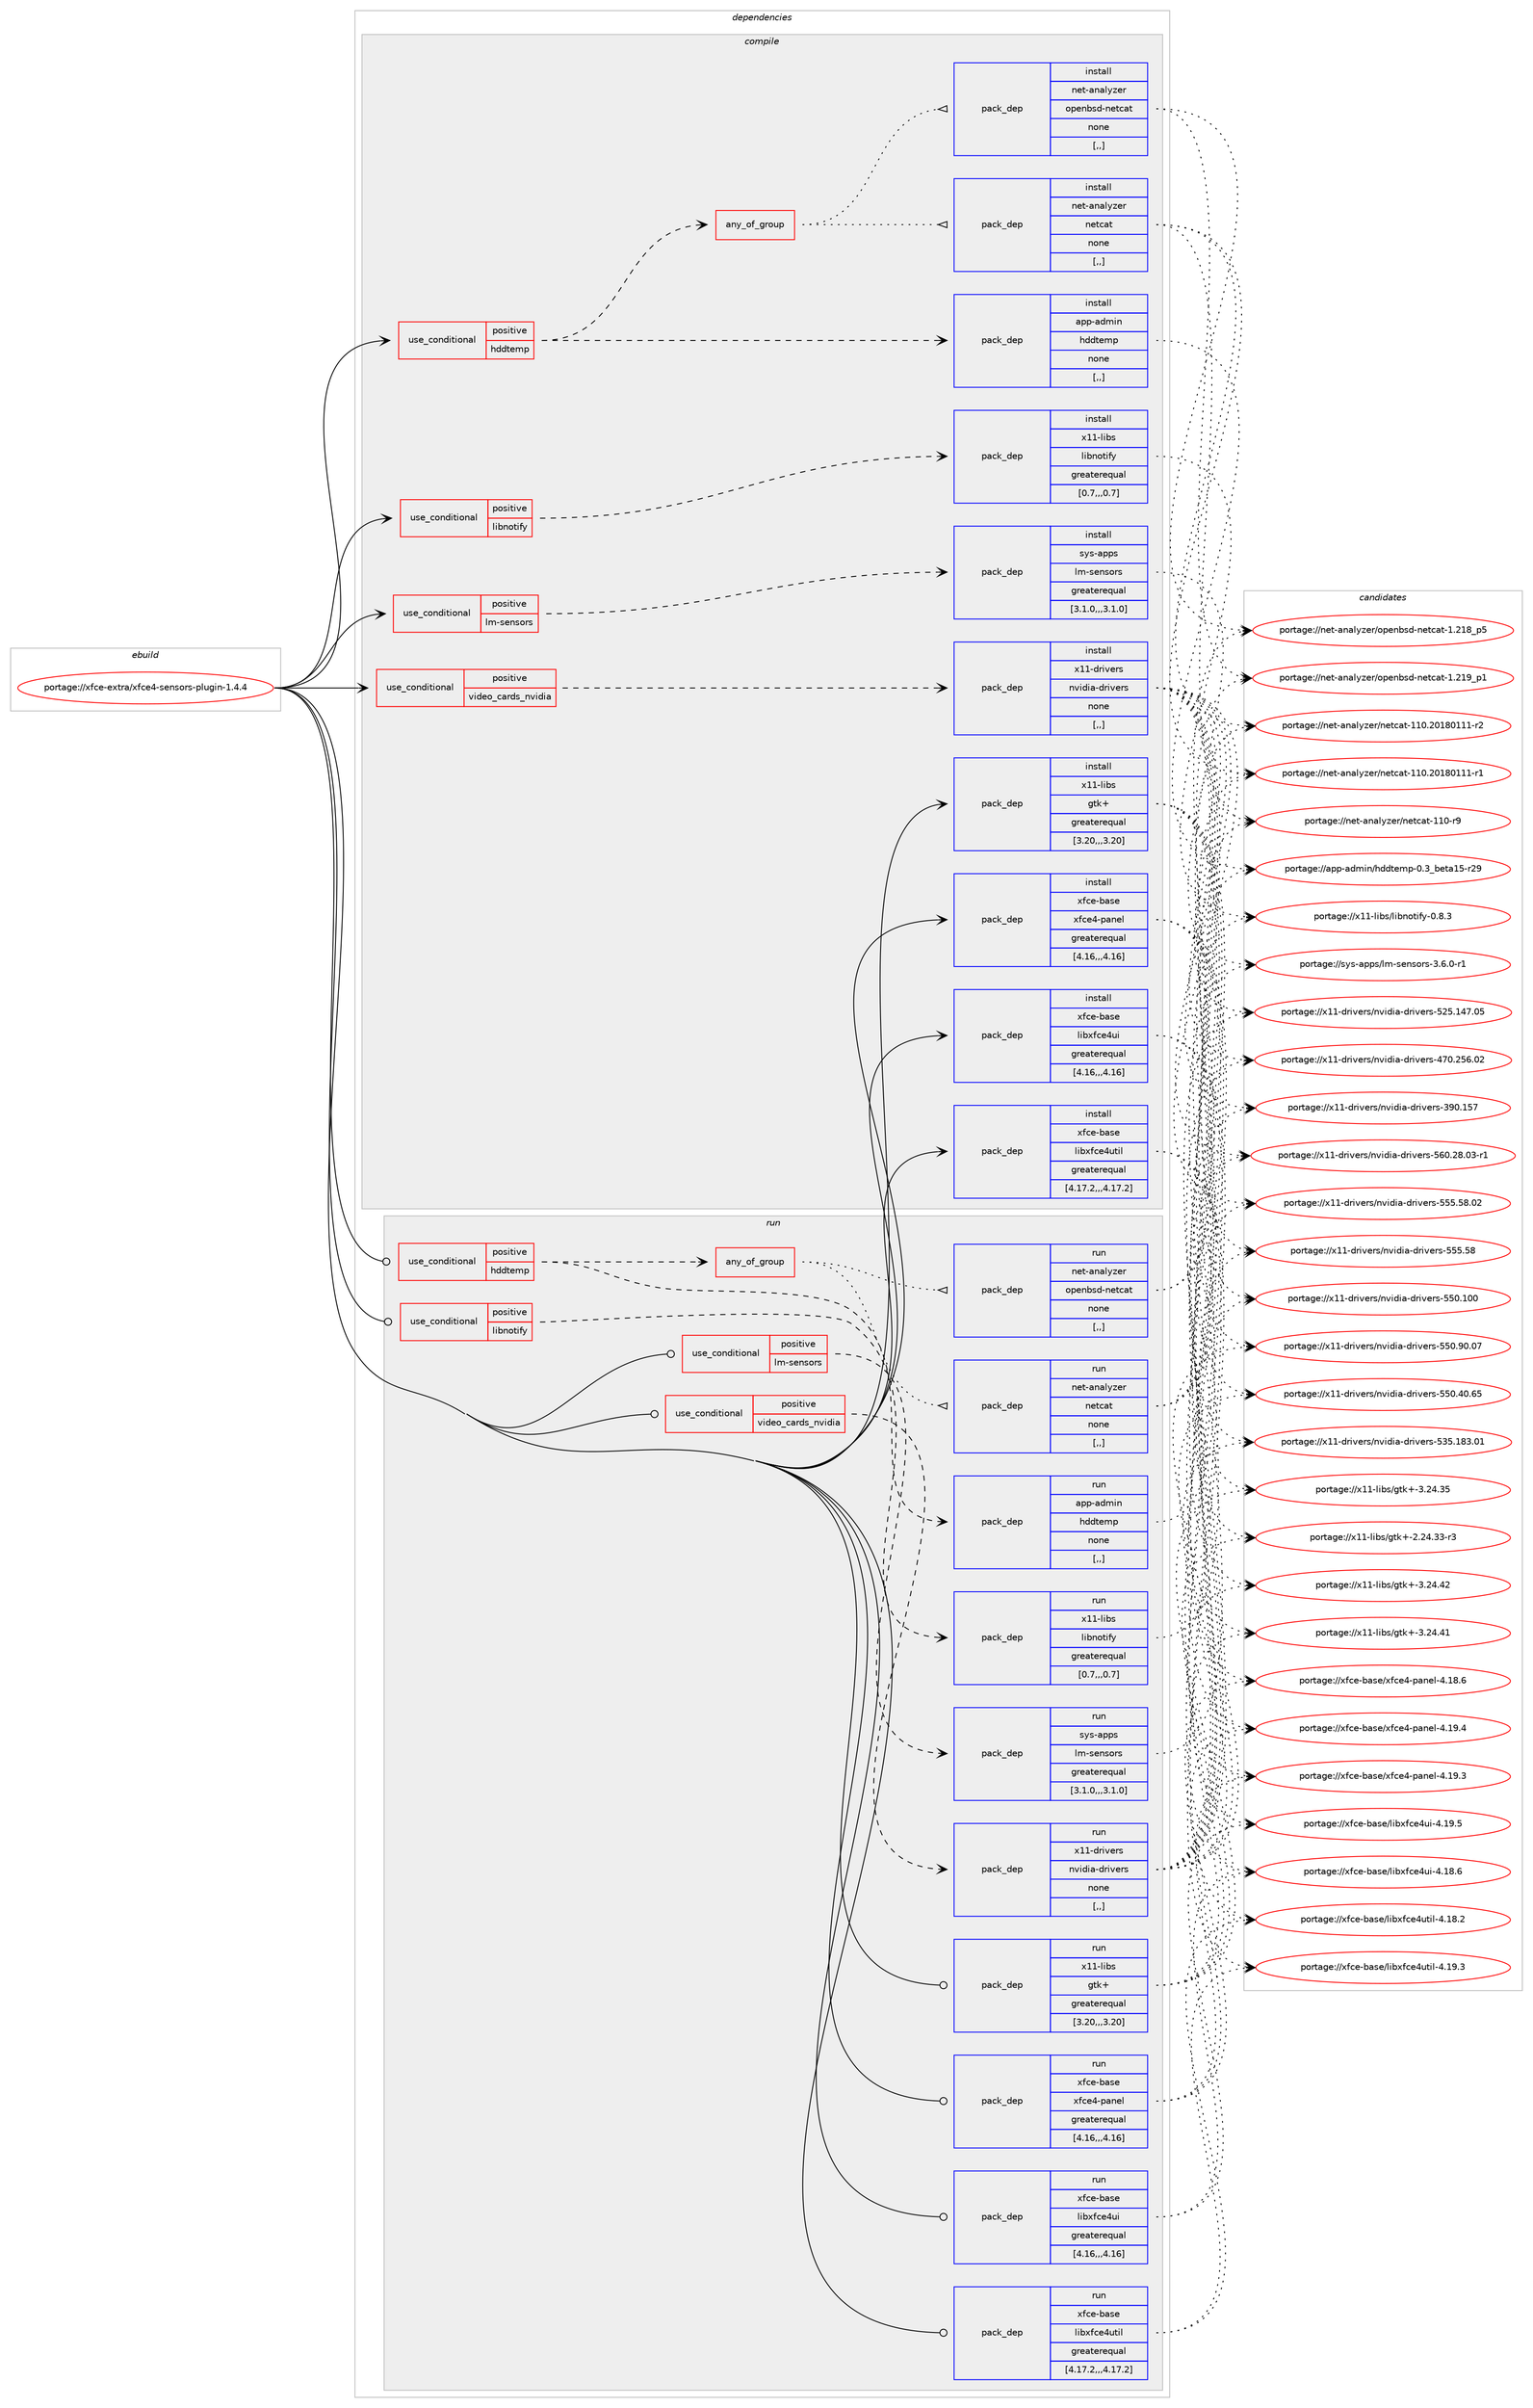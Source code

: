 digraph prolog {

# *************
# Graph options
# *************

newrank=true;
concentrate=true;
compound=true;
graph [rankdir=LR,fontname=Helvetica,fontsize=10,ranksep=1.5];#, ranksep=2.5, nodesep=0.2];
edge  [arrowhead=vee];
node  [fontname=Helvetica,fontsize=10];

# **********
# The ebuild
# **********

subgraph cluster_leftcol {
color=gray;
label=<<i>ebuild</i>>;
id [label="portage://xfce-extra/xfce4-sensors-plugin-1.4.4", color=red, width=4, href="../xfce-extra/xfce4-sensors-plugin-1.4.4.svg"];
}

# ****************
# The dependencies
# ****************

subgraph cluster_midcol {
color=gray;
label=<<i>dependencies</i>>;
subgraph cluster_compile {
fillcolor="#eeeeee";
style=filled;
label=<<i>compile</i>>;
subgraph cond124767 {
dependency474522 [label=<<TABLE BORDER="0" CELLBORDER="1" CELLSPACING="0" CELLPADDING="4"><TR><TD ROWSPAN="3" CELLPADDING="10">use_conditional</TD></TR><TR><TD>positive</TD></TR><TR><TD>hddtemp</TD></TR></TABLE>>, shape=none, color=red];
subgraph pack346302 {
dependency474523 [label=<<TABLE BORDER="0" CELLBORDER="1" CELLSPACING="0" CELLPADDING="4" WIDTH="220"><TR><TD ROWSPAN="6" CELLPADDING="30">pack_dep</TD></TR><TR><TD WIDTH="110">install</TD></TR><TR><TD>app-admin</TD></TR><TR><TD>hddtemp</TD></TR><TR><TD>none</TD></TR><TR><TD>[,,]</TD></TR></TABLE>>, shape=none, color=blue];
}
dependency474522:e -> dependency474523:w [weight=20,style="dashed",arrowhead="vee"];
subgraph any3200 {
dependency474524 [label=<<TABLE BORDER="0" CELLBORDER="1" CELLSPACING="0" CELLPADDING="4"><TR><TD CELLPADDING="10">any_of_group</TD></TR></TABLE>>, shape=none, color=red];subgraph pack346303 {
dependency474525 [label=<<TABLE BORDER="0" CELLBORDER="1" CELLSPACING="0" CELLPADDING="4" WIDTH="220"><TR><TD ROWSPAN="6" CELLPADDING="30">pack_dep</TD></TR><TR><TD WIDTH="110">install</TD></TR><TR><TD>net-analyzer</TD></TR><TR><TD>openbsd-netcat</TD></TR><TR><TD>none</TD></TR><TR><TD>[,,]</TD></TR></TABLE>>, shape=none, color=blue];
}
dependency474524:e -> dependency474525:w [weight=20,style="dotted",arrowhead="oinv"];
subgraph pack346304 {
dependency474526 [label=<<TABLE BORDER="0" CELLBORDER="1" CELLSPACING="0" CELLPADDING="4" WIDTH="220"><TR><TD ROWSPAN="6" CELLPADDING="30">pack_dep</TD></TR><TR><TD WIDTH="110">install</TD></TR><TR><TD>net-analyzer</TD></TR><TR><TD>netcat</TD></TR><TR><TD>none</TD></TR><TR><TD>[,,]</TD></TR></TABLE>>, shape=none, color=blue];
}
dependency474524:e -> dependency474526:w [weight=20,style="dotted",arrowhead="oinv"];
}
dependency474522:e -> dependency474524:w [weight=20,style="dashed",arrowhead="vee"];
}
id:e -> dependency474522:w [weight=20,style="solid",arrowhead="vee"];
subgraph cond124768 {
dependency474527 [label=<<TABLE BORDER="0" CELLBORDER="1" CELLSPACING="0" CELLPADDING="4"><TR><TD ROWSPAN="3" CELLPADDING="10">use_conditional</TD></TR><TR><TD>positive</TD></TR><TR><TD>libnotify</TD></TR></TABLE>>, shape=none, color=red];
subgraph pack346305 {
dependency474528 [label=<<TABLE BORDER="0" CELLBORDER="1" CELLSPACING="0" CELLPADDING="4" WIDTH="220"><TR><TD ROWSPAN="6" CELLPADDING="30">pack_dep</TD></TR><TR><TD WIDTH="110">install</TD></TR><TR><TD>x11-libs</TD></TR><TR><TD>libnotify</TD></TR><TR><TD>greaterequal</TD></TR><TR><TD>[0.7,,,0.7]</TD></TR></TABLE>>, shape=none, color=blue];
}
dependency474527:e -> dependency474528:w [weight=20,style="dashed",arrowhead="vee"];
}
id:e -> dependency474527:w [weight=20,style="solid",arrowhead="vee"];
subgraph cond124769 {
dependency474529 [label=<<TABLE BORDER="0" CELLBORDER="1" CELLSPACING="0" CELLPADDING="4"><TR><TD ROWSPAN="3" CELLPADDING="10">use_conditional</TD></TR><TR><TD>positive</TD></TR><TR><TD>lm-sensors</TD></TR></TABLE>>, shape=none, color=red];
subgraph pack346306 {
dependency474530 [label=<<TABLE BORDER="0" CELLBORDER="1" CELLSPACING="0" CELLPADDING="4" WIDTH="220"><TR><TD ROWSPAN="6" CELLPADDING="30">pack_dep</TD></TR><TR><TD WIDTH="110">install</TD></TR><TR><TD>sys-apps</TD></TR><TR><TD>lm-sensors</TD></TR><TR><TD>greaterequal</TD></TR><TR><TD>[3.1.0,,,3.1.0]</TD></TR></TABLE>>, shape=none, color=blue];
}
dependency474529:e -> dependency474530:w [weight=20,style="dashed",arrowhead="vee"];
}
id:e -> dependency474529:w [weight=20,style="solid",arrowhead="vee"];
subgraph cond124770 {
dependency474531 [label=<<TABLE BORDER="0" CELLBORDER="1" CELLSPACING="0" CELLPADDING="4"><TR><TD ROWSPAN="3" CELLPADDING="10">use_conditional</TD></TR><TR><TD>positive</TD></TR><TR><TD>video_cards_nvidia</TD></TR></TABLE>>, shape=none, color=red];
subgraph pack346307 {
dependency474532 [label=<<TABLE BORDER="0" CELLBORDER="1" CELLSPACING="0" CELLPADDING="4" WIDTH="220"><TR><TD ROWSPAN="6" CELLPADDING="30">pack_dep</TD></TR><TR><TD WIDTH="110">install</TD></TR><TR><TD>x11-drivers</TD></TR><TR><TD>nvidia-drivers</TD></TR><TR><TD>none</TD></TR><TR><TD>[,,]</TD></TR></TABLE>>, shape=none, color=blue];
}
dependency474531:e -> dependency474532:w [weight=20,style="dashed",arrowhead="vee"];
}
id:e -> dependency474531:w [weight=20,style="solid",arrowhead="vee"];
subgraph pack346308 {
dependency474533 [label=<<TABLE BORDER="0" CELLBORDER="1" CELLSPACING="0" CELLPADDING="4" WIDTH="220"><TR><TD ROWSPAN="6" CELLPADDING="30">pack_dep</TD></TR><TR><TD WIDTH="110">install</TD></TR><TR><TD>x11-libs</TD></TR><TR><TD>gtk+</TD></TR><TR><TD>greaterequal</TD></TR><TR><TD>[3.20,,,3.20]</TD></TR></TABLE>>, shape=none, color=blue];
}
id:e -> dependency474533:w [weight=20,style="solid",arrowhead="vee"];
subgraph pack346309 {
dependency474534 [label=<<TABLE BORDER="0" CELLBORDER="1" CELLSPACING="0" CELLPADDING="4" WIDTH="220"><TR><TD ROWSPAN="6" CELLPADDING="30">pack_dep</TD></TR><TR><TD WIDTH="110">install</TD></TR><TR><TD>xfce-base</TD></TR><TR><TD>libxfce4ui</TD></TR><TR><TD>greaterequal</TD></TR><TR><TD>[4.16,,,4.16]</TD></TR></TABLE>>, shape=none, color=blue];
}
id:e -> dependency474534:w [weight=20,style="solid",arrowhead="vee"];
subgraph pack346310 {
dependency474535 [label=<<TABLE BORDER="0" CELLBORDER="1" CELLSPACING="0" CELLPADDING="4" WIDTH="220"><TR><TD ROWSPAN="6" CELLPADDING="30">pack_dep</TD></TR><TR><TD WIDTH="110">install</TD></TR><TR><TD>xfce-base</TD></TR><TR><TD>libxfce4util</TD></TR><TR><TD>greaterequal</TD></TR><TR><TD>[4.17.2,,,4.17.2]</TD></TR></TABLE>>, shape=none, color=blue];
}
id:e -> dependency474535:w [weight=20,style="solid",arrowhead="vee"];
subgraph pack346311 {
dependency474536 [label=<<TABLE BORDER="0" CELLBORDER="1" CELLSPACING="0" CELLPADDING="4" WIDTH="220"><TR><TD ROWSPAN="6" CELLPADDING="30">pack_dep</TD></TR><TR><TD WIDTH="110">install</TD></TR><TR><TD>xfce-base</TD></TR><TR><TD>xfce4-panel</TD></TR><TR><TD>greaterequal</TD></TR><TR><TD>[4.16,,,4.16]</TD></TR></TABLE>>, shape=none, color=blue];
}
id:e -> dependency474536:w [weight=20,style="solid",arrowhead="vee"];
}
subgraph cluster_compileandrun {
fillcolor="#eeeeee";
style=filled;
label=<<i>compile and run</i>>;
}
subgraph cluster_run {
fillcolor="#eeeeee";
style=filled;
label=<<i>run</i>>;
subgraph cond124771 {
dependency474537 [label=<<TABLE BORDER="0" CELLBORDER="1" CELLSPACING="0" CELLPADDING="4"><TR><TD ROWSPAN="3" CELLPADDING="10">use_conditional</TD></TR><TR><TD>positive</TD></TR><TR><TD>hddtemp</TD></TR></TABLE>>, shape=none, color=red];
subgraph pack346312 {
dependency474538 [label=<<TABLE BORDER="0" CELLBORDER="1" CELLSPACING="0" CELLPADDING="4" WIDTH="220"><TR><TD ROWSPAN="6" CELLPADDING="30">pack_dep</TD></TR><TR><TD WIDTH="110">run</TD></TR><TR><TD>app-admin</TD></TR><TR><TD>hddtemp</TD></TR><TR><TD>none</TD></TR><TR><TD>[,,]</TD></TR></TABLE>>, shape=none, color=blue];
}
dependency474537:e -> dependency474538:w [weight=20,style="dashed",arrowhead="vee"];
subgraph any3201 {
dependency474539 [label=<<TABLE BORDER="0" CELLBORDER="1" CELLSPACING="0" CELLPADDING="4"><TR><TD CELLPADDING="10">any_of_group</TD></TR></TABLE>>, shape=none, color=red];subgraph pack346313 {
dependency474540 [label=<<TABLE BORDER="0" CELLBORDER="1" CELLSPACING="0" CELLPADDING="4" WIDTH="220"><TR><TD ROWSPAN="6" CELLPADDING="30">pack_dep</TD></TR><TR><TD WIDTH="110">run</TD></TR><TR><TD>net-analyzer</TD></TR><TR><TD>openbsd-netcat</TD></TR><TR><TD>none</TD></TR><TR><TD>[,,]</TD></TR></TABLE>>, shape=none, color=blue];
}
dependency474539:e -> dependency474540:w [weight=20,style="dotted",arrowhead="oinv"];
subgraph pack346314 {
dependency474541 [label=<<TABLE BORDER="0" CELLBORDER="1" CELLSPACING="0" CELLPADDING="4" WIDTH="220"><TR><TD ROWSPAN="6" CELLPADDING="30">pack_dep</TD></TR><TR><TD WIDTH="110">run</TD></TR><TR><TD>net-analyzer</TD></TR><TR><TD>netcat</TD></TR><TR><TD>none</TD></TR><TR><TD>[,,]</TD></TR></TABLE>>, shape=none, color=blue];
}
dependency474539:e -> dependency474541:w [weight=20,style="dotted",arrowhead="oinv"];
}
dependency474537:e -> dependency474539:w [weight=20,style="dashed",arrowhead="vee"];
}
id:e -> dependency474537:w [weight=20,style="solid",arrowhead="odot"];
subgraph cond124772 {
dependency474542 [label=<<TABLE BORDER="0" CELLBORDER="1" CELLSPACING="0" CELLPADDING="4"><TR><TD ROWSPAN="3" CELLPADDING="10">use_conditional</TD></TR><TR><TD>positive</TD></TR><TR><TD>libnotify</TD></TR></TABLE>>, shape=none, color=red];
subgraph pack346315 {
dependency474543 [label=<<TABLE BORDER="0" CELLBORDER="1" CELLSPACING="0" CELLPADDING="4" WIDTH="220"><TR><TD ROWSPAN="6" CELLPADDING="30">pack_dep</TD></TR><TR><TD WIDTH="110">run</TD></TR><TR><TD>x11-libs</TD></TR><TR><TD>libnotify</TD></TR><TR><TD>greaterequal</TD></TR><TR><TD>[0.7,,,0.7]</TD></TR></TABLE>>, shape=none, color=blue];
}
dependency474542:e -> dependency474543:w [weight=20,style="dashed",arrowhead="vee"];
}
id:e -> dependency474542:w [weight=20,style="solid",arrowhead="odot"];
subgraph cond124773 {
dependency474544 [label=<<TABLE BORDER="0" CELLBORDER="1" CELLSPACING="0" CELLPADDING="4"><TR><TD ROWSPAN="3" CELLPADDING="10">use_conditional</TD></TR><TR><TD>positive</TD></TR><TR><TD>lm-sensors</TD></TR></TABLE>>, shape=none, color=red];
subgraph pack346316 {
dependency474545 [label=<<TABLE BORDER="0" CELLBORDER="1" CELLSPACING="0" CELLPADDING="4" WIDTH="220"><TR><TD ROWSPAN="6" CELLPADDING="30">pack_dep</TD></TR><TR><TD WIDTH="110">run</TD></TR><TR><TD>sys-apps</TD></TR><TR><TD>lm-sensors</TD></TR><TR><TD>greaterequal</TD></TR><TR><TD>[3.1.0,,,3.1.0]</TD></TR></TABLE>>, shape=none, color=blue];
}
dependency474544:e -> dependency474545:w [weight=20,style="dashed",arrowhead="vee"];
}
id:e -> dependency474544:w [weight=20,style="solid",arrowhead="odot"];
subgraph cond124774 {
dependency474546 [label=<<TABLE BORDER="0" CELLBORDER="1" CELLSPACING="0" CELLPADDING="4"><TR><TD ROWSPAN="3" CELLPADDING="10">use_conditional</TD></TR><TR><TD>positive</TD></TR><TR><TD>video_cards_nvidia</TD></TR></TABLE>>, shape=none, color=red];
subgraph pack346317 {
dependency474547 [label=<<TABLE BORDER="0" CELLBORDER="1" CELLSPACING="0" CELLPADDING="4" WIDTH="220"><TR><TD ROWSPAN="6" CELLPADDING="30">pack_dep</TD></TR><TR><TD WIDTH="110">run</TD></TR><TR><TD>x11-drivers</TD></TR><TR><TD>nvidia-drivers</TD></TR><TR><TD>none</TD></TR><TR><TD>[,,]</TD></TR></TABLE>>, shape=none, color=blue];
}
dependency474546:e -> dependency474547:w [weight=20,style="dashed",arrowhead="vee"];
}
id:e -> dependency474546:w [weight=20,style="solid",arrowhead="odot"];
subgraph pack346318 {
dependency474548 [label=<<TABLE BORDER="0" CELLBORDER="1" CELLSPACING="0" CELLPADDING="4" WIDTH="220"><TR><TD ROWSPAN="6" CELLPADDING="30">pack_dep</TD></TR><TR><TD WIDTH="110">run</TD></TR><TR><TD>x11-libs</TD></TR><TR><TD>gtk+</TD></TR><TR><TD>greaterequal</TD></TR><TR><TD>[3.20,,,3.20]</TD></TR></TABLE>>, shape=none, color=blue];
}
id:e -> dependency474548:w [weight=20,style="solid",arrowhead="odot"];
subgraph pack346319 {
dependency474549 [label=<<TABLE BORDER="0" CELLBORDER="1" CELLSPACING="0" CELLPADDING="4" WIDTH="220"><TR><TD ROWSPAN="6" CELLPADDING="30">pack_dep</TD></TR><TR><TD WIDTH="110">run</TD></TR><TR><TD>xfce-base</TD></TR><TR><TD>libxfce4ui</TD></TR><TR><TD>greaterequal</TD></TR><TR><TD>[4.16,,,4.16]</TD></TR></TABLE>>, shape=none, color=blue];
}
id:e -> dependency474549:w [weight=20,style="solid",arrowhead="odot"];
subgraph pack346320 {
dependency474550 [label=<<TABLE BORDER="0" CELLBORDER="1" CELLSPACING="0" CELLPADDING="4" WIDTH="220"><TR><TD ROWSPAN="6" CELLPADDING="30">pack_dep</TD></TR><TR><TD WIDTH="110">run</TD></TR><TR><TD>xfce-base</TD></TR><TR><TD>libxfce4util</TD></TR><TR><TD>greaterequal</TD></TR><TR><TD>[4.17.2,,,4.17.2]</TD></TR></TABLE>>, shape=none, color=blue];
}
id:e -> dependency474550:w [weight=20,style="solid",arrowhead="odot"];
subgraph pack346321 {
dependency474551 [label=<<TABLE BORDER="0" CELLBORDER="1" CELLSPACING="0" CELLPADDING="4" WIDTH="220"><TR><TD ROWSPAN="6" CELLPADDING="30">pack_dep</TD></TR><TR><TD WIDTH="110">run</TD></TR><TR><TD>xfce-base</TD></TR><TR><TD>xfce4-panel</TD></TR><TR><TD>greaterequal</TD></TR><TR><TD>[4.16,,,4.16]</TD></TR></TABLE>>, shape=none, color=blue];
}
id:e -> dependency474551:w [weight=20,style="solid",arrowhead="odot"];
}
}

# **************
# The candidates
# **************

subgraph cluster_choices {
rank=same;
color=gray;
label=<<i>candidates</i>>;

subgraph choice346302 {
color=black;
nodesep=1;
choice97112112459710010910511047104100100116101109112454846519598101116974953451145057 [label="portage://app-admin/hddtemp-0.3_beta15-r29", color=red, width=4,href="../app-admin/hddtemp-0.3_beta15-r29.svg"];
dependency474523:e -> choice97112112459710010910511047104100100116101109112454846519598101116974953451145057:w [style=dotted,weight="100"];
}
subgraph choice346303 {
color=black;
nodesep=1;
choice11010111645971109710812112210111447111112101110981151004511010111699971164549465049579511249 [label="portage://net-analyzer/openbsd-netcat-1.219_p1", color=red, width=4,href="../net-analyzer/openbsd-netcat-1.219_p1.svg"];
choice11010111645971109710812112210111447111112101110981151004511010111699971164549465049569511253 [label="portage://net-analyzer/openbsd-netcat-1.218_p5", color=red, width=4,href="../net-analyzer/openbsd-netcat-1.218_p5.svg"];
dependency474525:e -> choice11010111645971109710812112210111447111112101110981151004511010111699971164549465049579511249:w [style=dotted,weight="100"];
dependency474525:e -> choice11010111645971109710812112210111447111112101110981151004511010111699971164549465049569511253:w [style=dotted,weight="100"];
}
subgraph choice346304 {
color=black;
nodesep=1;
choice110101116459711097108121122101114471101011169997116454949484650484956484949494511450 [label="portage://net-analyzer/netcat-110.20180111-r2", color=red, width=4,href="../net-analyzer/netcat-110.20180111-r2.svg"];
choice110101116459711097108121122101114471101011169997116454949484650484956484949494511449 [label="portage://net-analyzer/netcat-110.20180111-r1", color=red, width=4,href="../net-analyzer/netcat-110.20180111-r1.svg"];
choice110101116459711097108121122101114471101011169997116454949484511457 [label="portage://net-analyzer/netcat-110-r9", color=red, width=4,href="../net-analyzer/netcat-110-r9.svg"];
dependency474526:e -> choice110101116459711097108121122101114471101011169997116454949484650484956484949494511450:w [style=dotted,weight="100"];
dependency474526:e -> choice110101116459711097108121122101114471101011169997116454949484650484956484949494511449:w [style=dotted,weight="100"];
dependency474526:e -> choice110101116459711097108121122101114471101011169997116454949484511457:w [style=dotted,weight="100"];
}
subgraph choice346305 {
color=black;
nodesep=1;
choice120494945108105981154710810598110111116105102121454846564651 [label="portage://x11-libs/libnotify-0.8.3", color=red, width=4,href="../x11-libs/libnotify-0.8.3.svg"];
dependency474528:e -> choice120494945108105981154710810598110111116105102121454846564651:w [style=dotted,weight="100"];
}
subgraph choice346306 {
color=black;
nodesep=1;
choice115121115459711211211547108109451151011101151111141154551465446484511449 [label="portage://sys-apps/lm-sensors-3.6.0-r1", color=red, width=4,href="../sys-apps/lm-sensors-3.6.0-r1.svg"];
dependency474530:e -> choice115121115459711211211547108109451151011101151111141154551465446484511449:w [style=dotted,weight="100"];
}
subgraph choice346307 {
color=black;
nodesep=1;
choice120494945100114105118101114115471101181051001059745100114105118101114115455354484650564648514511449 [label="portage://x11-drivers/nvidia-drivers-560.28.03-r1", color=red, width=4,href="../x11-drivers/nvidia-drivers-560.28.03-r1.svg"];
choice12049494510011410511810111411547110118105100105974510011410511810111411545535353465356464850 [label="portage://x11-drivers/nvidia-drivers-555.58.02", color=red, width=4,href="../x11-drivers/nvidia-drivers-555.58.02.svg"];
choice12049494510011410511810111411547110118105100105974510011410511810111411545535353465356 [label="portage://x11-drivers/nvidia-drivers-555.58", color=red, width=4,href="../x11-drivers/nvidia-drivers-555.58.svg"];
choice1204949451001141051181011141154711011810510010597451001141051181011141154553534846494848 [label="portage://x11-drivers/nvidia-drivers-550.100", color=red, width=4,href="../x11-drivers/nvidia-drivers-550.100.svg"];
choice12049494510011410511810111411547110118105100105974510011410511810111411545535348465748464855 [label="portage://x11-drivers/nvidia-drivers-550.90.07", color=red, width=4,href="../x11-drivers/nvidia-drivers-550.90.07.svg"];
choice12049494510011410511810111411547110118105100105974510011410511810111411545535348465248465453 [label="portage://x11-drivers/nvidia-drivers-550.40.65", color=red, width=4,href="../x11-drivers/nvidia-drivers-550.40.65.svg"];
choice1204949451001141051181011141154711011810510010597451001141051181011141154553515346495651464849 [label="portage://x11-drivers/nvidia-drivers-535.183.01", color=red, width=4,href="../x11-drivers/nvidia-drivers-535.183.01.svg"];
choice1204949451001141051181011141154711011810510010597451001141051181011141154553505346495255464853 [label="portage://x11-drivers/nvidia-drivers-525.147.05", color=red, width=4,href="../x11-drivers/nvidia-drivers-525.147.05.svg"];
choice1204949451001141051181011141154711011810510010597451001141051181011141154552554846505354464850 [label="portage://x11-drivers/nvidia-drivers-470.256.02", color=red, width=4,href="../x11-drivers/nvidia-drivers-470.256.02.svg"];
choice1204949451001141051181011141154711011810510010597451001141051181011141154551574846495355 [label="portage://x11-drivers/nvidia-drivers-390.157", color=red, width=4,href="../x11-drivers/nvidia-drivers-390.157.svg"];
dependency474532:e -> choice120494945100114105118101114115471101181051001059745100114105118101114115455354484650564648514511449:w [style=dotted,weight="100"];
dependency474532:e -> choice12049494510011410511810111411547110118105100105974510011410511810111411545535353465356464850:w [style=dotted,weight="100"];
dependency474532:e -> choice12049494510011410511810111411547110118105100105974510011410511810111411545535353465356:w [style=dotted,weight="100"];
dependency474532:e -> choice1204949451001141051181011141154711011810510010597451001141051181011141154553534846494848:w [style=dotted,weight="100"];
dependency474532:e -> choice12049494510011410511810111411547110118105100105974510011410511810111411545535348465748464855:w [style=dotted,weight="100"];
dependency474532:e -> choice12049494510011410511810111411547110118105100105974510011410511810111411545535348465248465453:w [style=dotted,weight="100"];
dependency474532:e -> choice1204949451001141051181011141154711011810510010597451001141051181011141154553515346495651464849:w [style=dotted,weight="100"];
dependency474532:e -> choice1204949451001141051181011141154711011810510010597451001141051181011141154553505346495255464853:w [style=dotted,weight="100"];
dependency474532:e -> choice1204949451001141051181011141154711011810510010597451001141051181011141154552554846505354464850:w [style=dotted,weight="100"];
dependency474532:e -> choice1204949451001141051181011141154711011810510010597451001141051181011141154551574846495355:w [style=dotted,weight="100"];
}
subgraph choice346308 {
color=black;
nodesep=1;
choice1204949451081059811547103116107434551465052465250 [label="portage://x11-libs/gtk+-3.24.42", color=red, width=4,href="../x11-libs/gtk+-3.24.42.svg"];
choice1204949451081059811547103116107434551465052465249 [label="portage://x11-libs/gtk+-3.24.41", color=red, width=4,href="../x11-libs/gtk+-3.24.41.svg"];
choice1204949451081059811547103116107434551465052465153 [label="portage://x11-libs/gtk+-3.24.35", color=red, width=4,href="../x11-libs/gtk+-3.24.35.svg"];
choice12049494510810598115471031161074345504650524651514511451 [label="portage://x11-libs/gtk+-2.24.33-r3", color=red, width=4,href="../x11-libs/gtk+-2.24.33-r3.svg"];
dependency474533:e -> choice1204949451081059811547103116107434551465052465250:w [style=dotted,weight="100"];
dependency474533:e -> choice1204949451081059811547103116107434551465052465249:w [style=dotted,weight="100"];
dependency474533:e -> choice1204949451081059811547103116107434551465052465153:w [style=dotted,weight="100"];
dependency474533:e -> choice12049494510810598115471031161074345504650524651514511451:w [style=dotted,weight="100"];
}
subgraph choice346309 {
color=black;
nodesep=1;
choice120102991014598971151014710810598120102991015211710545524649574653 [label="portage://xfce-base/libxfce4ui-4.19.5", color=red, width=4,href="../xfce-base/libxfce4ui-4.19.5.svg"];
choice120102991014598971151014710810598120102991015211710545524649564654 [label="portage://xfce-base/libxfce4ui-4.18.6", color=red, width=4,href="../xfce-base/libxfce4ui-4.18.6.svg"];
dependency474534:e -> choice120102991014598971151014710810598120102991015211710545524649574653:w [style=dotted,weight="100"];
dependency474534:e -> choice120102991014598971151014710810598120102991015211710545524649564654:w [style=dotted,weight="100"];
}
subgraph choice346310 {
color=black;
nodesep=1;
choice120102991014598971151014710810598120102991015211711610510845524649574651 [label="portage://xfce-base/libxfce4util-4.19.3", color=red, width=4,href="../xfce-base/libxfce4util-4.19.3.svg"];
choice120102991014598971151014710810598120102991015211711610510845524649564650 [label="portage://xfce-base/libxfce4util-4.18.2", color=red, width=4,href="../xfce-base/libxfce4util-4.18.2.svg"];
dependency474535:e -> choice120102991014598971151014710810598120102991015211711610510845524649574651:w [style=dotted,weight="100"];
dependency474535:e -> choice120102991014598971151014710810598120102991015211711610510845524649564650:w [style=dotted,weight="100"];
}
subgraph choice346311 {
color=black;
nodesep=1;
choice12010299101459897115101471201029910152451129711010110845524649574652 [label="portage://xfce-base/xfce4-panel-4.19.4", color=red, width=4,href="../xfce-base/xfce4-panel-4.19.4.svg"];
choice12010299101459897115101471201029910152451129711010110845524649574651 [label="portage://xfce-base/xfce4-panel-4.19.3", color=red, width=4,href="../xfce-base/xfce4-panel-4.19.3.svg"];
choice12010299101459897115101471201029910152451129711010110845524649564654 [label="portage://xfce-base/xfce4-panel-4.18.6", color=red, width=4,href="../xfce-base/xfce4-panel-4.18.6.svg"];
dependency474536:e -> choice12010299101459897115101471201029910152451129711010110845524649574652:w [style=dotted,weight="100"];
dependency474536:e -> choice12010299101459897115101471201029910152451129711010110845524649574651:w [style=dotted,weight="100"];
dependency474536:e -> choice12010299101459897115101471201029910152451129711010110845524649564654:w [style=dotted,weight="100"];
}
subgraph choice346312 {
color=black;
nodesep=1;
choice97112112459710010910511047104100100116101109112454846519598101116974953451145057 [label="portage://app-admin/hddtemp-0.3_beta15-r29", color=red, width=4,href="../app-admin/hddtemp-0.3_beta15-r29.svg"];
dependency474538:e -> choice97112112459710010910511047104100100116101109112454846519598101116974953451145057:w [style=dotted,weight="100"];
}
subgraph choice346313 {
color=black;
nodesep=1;
choice11010111645971109710812112210111447111112101110981151004511010111699971164549465049579511249 [label="portage://net-analyzer/openbsd-netcat-1.219_p1", color=red, width=4,href="../net-analyzer/openbsd-netcat-1.219_p1.svg"];
choice11010111645971109710812112210111447111112101110981151004511010111699971164549465049569511253 [label="portage://net-analyzer/openbsd-netcat-1.218_p5", color=red, width=4,href="../net-analyzer/openbsd-netcat-1.218_p5.svg"];
dependency474540:e -> choice11010111645971109710812112210111447111112101110981151004511010111699971164549465049579511249:w [style=dotted,weight="100"];
dependency474540:e -> choice11010111645971109710812112210111447111112101110981151004511010111699971164549465049569511253:w [style=dotted,weight="100"];
}
subgraph choice346314 {
color=black;
nodesep=1;
choice110101116459711097108121122101114471101011169997116454949484650484956484949494511450 [label="portage://net-analyzer/netcat-110.20180111-r2", color=red, width=4,href="../net-analyzer/netcat-110.20180111-r2.svg"];
choice110101116459711097108121122101114471101011169997116454949484650484956484949494511449 [label="portage://net-analyzer/netcat-110.20180111-r1", color=red, width=4,href="../net-analyzer/netcat-110.20180111-r1.svg"];
choice110101116459711097108121122101114471101011169997116454949484511457 [label="portage://net-analyzer/netcat-110-r9", color=red, width=4,href="../net-analyzer/netcat-110-r9.svg"];
dependency474541:e -> choice110101116459711097108121122101114471101011169997116454949484650484956484949494511450:w [style=dotted,weight="100"];
dependency474541:e -> choice110101116459711097108121122101114471101011169997116454949484650484956484949494511449:w [style=dotted,weight="100"];
dependency474541:e -> choice110101116459711097108121122101114471101011169997116454949484511457:w [style=dotted,weight="100"];
}
subgraph choice346315 {
color=black;
nodesep=1;
choice120494945108105981154710810598110111116105102121454846564651 [label="portage://x11-libs/libnotify-0.8.3", color=red, width=4,href="../x11-libs/libnotify-0.8.3.svg"];
dependency474543:e -> choice120494945108105981154710810598110111116105102121454846564651:w [style=dotted,weight="100"];
}
subgraph choice346316 {
color=black;
nodesep=1;
choice115121115459711211211547108109451151011101151111141154551465446484511449 [label="portage://sys-apps/lm-sensors-3.6.0-r1", color=red, width=4,href="../sys-apps/lm-sensors-3.6.0-r1.svg"];
dependency474545:e -> choice115121115459711211211547108109451151011101151111141154551465446484511449:w [style=dotted,weight="100"];
}
subgraph choice346317 {
color=black;
nodesep=1;
choice120494945100114105118101114115471101181051001059745100114105118101114115455354484650564648514511449 [label="portage://x11-drivers/nvidia-drivers-560.28.03-r1", color=red, width=4,href="../x11-drivers/nvidia-drivers-560.28.03-r1.svg"];
choice12049494510011410511810111411547110118105100105974510011410511810111411545535353465356464850 [label="portage://x11-drivers/nvidia-drivers-555.58.02", color=red, width=4,href="../x11-drivers/nvidia-drivers-555.58.02.svg"];
choice12049494510011410511810111411547110118105100105974510011410511810111411545535353465356 [label="portage://x11-drivers/nvidia-drivers-555.58", color=red, width=4,href="../x11-drivers/nvidia-drivers-555.58.svg"];
choice1204949451001141051181011141154711011810510010597451001141051181011141154553534846494848 [label="portage://x11-drivers/nvidia-drivers-550.100", color=red, width=4,href="../x11-drivers/nvidia-drivers-550.100.svg"];
choice12049494510011410511810111411547110118105100105974510011410511810111411545535348465748464855 [label="portage://x11-drivers/nvidia-drivers-550.90.07", color=red, width=4,href="../x11-drivers/nvidia-drivers-550.90.07.svg"];
choice12049494510011410511810111411547110118105100105974510011410511810111411545535348465248465453 [label="portage://x11-drivers/nvidia-drivers-550.40.65", color=red, width=4,href="../x11-drivers/nvidia-drivers-550.40.65.svg"];
choice1204949451001141051181011141154711011810510010597451001141051181011141154553515346495651464849 [label="portage://x11-drivers/nvidia-drivers-535.183.01", color=red, width=4,href="../x11-drivers/nvidia-drivers-535.183.01.svg"];
choice1204949451001141051181011141154711011810510010597451001141051181011141154553505346495255464853 [label="portage://x11-drivers/nvidia-drivers-525.147.05", color=red, width=4,href="../x11-drivers/nvidia-drivers-525.147.05.svg"];
choice1204949451001141051181011141154711011810510010597451001141051181011141154552554846505354464850 [label="portage://x11-drivers/nvidia-drivers-470.256.02", color=red, width=4,href="../x11-drivers/nvidia-drivers-470.256.02.svg"];
choice1204949451001141051181011141154711011810510010597451001141051181011141154551574846495355 [label="portage://x11-drivers/nvidia-drivers-390.157", color=red, width=4,href="../x11-drivers/nvidia-drivers-390.157.svg"];
dependency474547:e -> choice120494945100114105118101114115471101181051001059745100114105118101114115455354484650564648514511449:w [style=dotted,weight="100"];
dependency474547:e -> choice12049494510011410511810111411547110118105100105974510011410511810111411545535353465356464850:w [style=dotted,weight="100"];
dependency474547:e -> choice12049494510011410511810111411547110118105100105974510011410511810111411545535353465356:w [style=dotted,weight="100"];
dependency474547:e -> choice1204949451001141051181011141154711011810510010597451001141051181011141154553534846494848:w [style=dotted,weight="100"];
dependency474547:e -> choice12049494510011410511810111411547110118105100105974510011410511810111411545535348465748464855:w [style=dotted,weight="100"];
dependency474547:e -> choice12049494510011410511810111411547110118105100105974510011410511810111411545535348465248465453:w [style=dotted,weight="100"];
dependency474547:e -> choice1204949451001141051181011141154711011810510010597451001141051181011141154553515346495651464849:w [style=dotted,weight="100"];
dependency474547:e -> choice1204949451001141051181011141154711011810510010597451001141051181011141154553505346495255464853:w [style=dotted,weight="100"];
dependency474547:e -> choice1204949451001141051181011141154711011810510010597451001141051181011141154552554846505354464850:w [style=dotted,weight="100"];
dependency474547:e -> choice1204949451001141051181011141154711011810510010597451001141051181011141154551574846495355:w [style=dotted,weight="100"];
}
subgraph choice346318 {
color=black;
nodesep=1;
choice1204949451081059811547103116107434551465052465250 [label="portage://x11-libs/gtk+-3.24.42", color=red, width=4,href="../x11-libs/gtk+-3.24.42.svg"];
choice1204949451081059811547103116107434551465052465249 [label="portage://x11-libs/gtk+-3.24.41", color=red, width=4,href="../x11-libs/gtk+-3.24.41.svg"];
choice1204949451081059811547103116107434551465052465153 [label="portage://x11-libs/gtk+-3.24.35", color=red, width=4,href="../x11-libs/gtk+-3.24.35.svg"];
choice12049494510810598115471031161074345504650524651514511451 [label="portage://x11-libs/gtk+-2.24.33-r3", color=red, width=4,href="../x11-libs/gtk+-2.24.33-r3.svg"];
dependency474548:e -> choice1204949451081059811547103116107434551465052465250:w [style=dotted,weight="100"];
dependency474548:e -> choice1204949451081059811547103116107434551465052465249:w [style=dotted,weight="100"];
dependency474548:e -> choice1204949451081059811547103116107434551465052465153:w [style=dotted,weight="100"];
dependency474548:e -> choice12049494510810598115471031161074345504650524651514511451:w [style=dotted,weight="100"];
}
subgraph choice346319 {
color=black;
nodesep=1;
choice120102991014598971151014710810598120102991015211710545524649574653 [label="portage://xfce-base/libxfce4ui-4.19.5", color=red, width=4,href="../xfce-base/libxfce4ui-4.19.5.svg"];
choice120102991014598971151014710810598120102991015211710545524649564654 [label="portage://xfce-base/libxfce4ui-4.18.6", color=red, width=4,href="../xfce-base/libxfce4ui-4.18.6.svg"];
dependency474549:e -> choice120102991014598971151014710810598120102991015211710545524649574653:w [style=dotted,weight="100"];
dependency474549:e -> choice120102991014598971151014710810598120102991015211710545524649564654:w [style=dotted,weight="100"];
}
subgraph choice346320 {
color=black;
nodesep=1;
choice120102991014598971151014710810598120102991015211711610510845524649574651 [label="portage://xfce-base/libxfce4util-4.19.3", color=red, width=4,href="../xfce-base/libxfce4util-4.19.3.svg"];
choice120102991014598971151014710810598120102991015211711610510845524649564650 [label="portage://xfce-base/libxfce4util-4.18.2", color=red, width=4,href="../xfce-base/libxfce4util-4.18.2.svg"];
dependency474550:e -> choice120102991014598971151014710810598120102991015211711610510845524649574651:w [style=dotted,weight="100"];
dependency474550:e -> choice120102991014598971151014710810598120102991015211711610510845524649564650:w [style=dotted,weight="100"];
}
subgraph choice346321 {
color=black;
nodesep=1;
choice12010299101459897115101471201029910152451129711010110845524649574652 [label="portage://xfce-base/xfce4-panel-4.19.4", color=red, width=4,href="../xfce-base/xfce4-panel-4.19.4.svg"];
choice12010299101459897115101471201029910152451129711010110845524649574651 [label="portage://xfce-base/xfce4-panel-4.19.3", color=red, width=4,href="../xfce-base/xfce4-panel-4.19.3.svg"];
choice12010299101459897115101471201029910152451129711010110845524649564654 [label="portage://xfce-base/xfce4-panel-4.18.6", color=red, width=4,href="../xfce-base/xfce4-panel-4.18.6.svg"];
dependency474551:e -> choice12010299101459897115101471201029910152451129711010110845524649574652:w [style=dotted,weight="100"];
dependency474551:e -> choice12010299101459897115101471201029910152451129711010110845524649574651:w [style=dotted,weight="100"];
dependency474551:e -> choice12010299101459897115101471201029910152451129711010110845524649564654:w [style=dotted,weight="100"];
}
}

}

